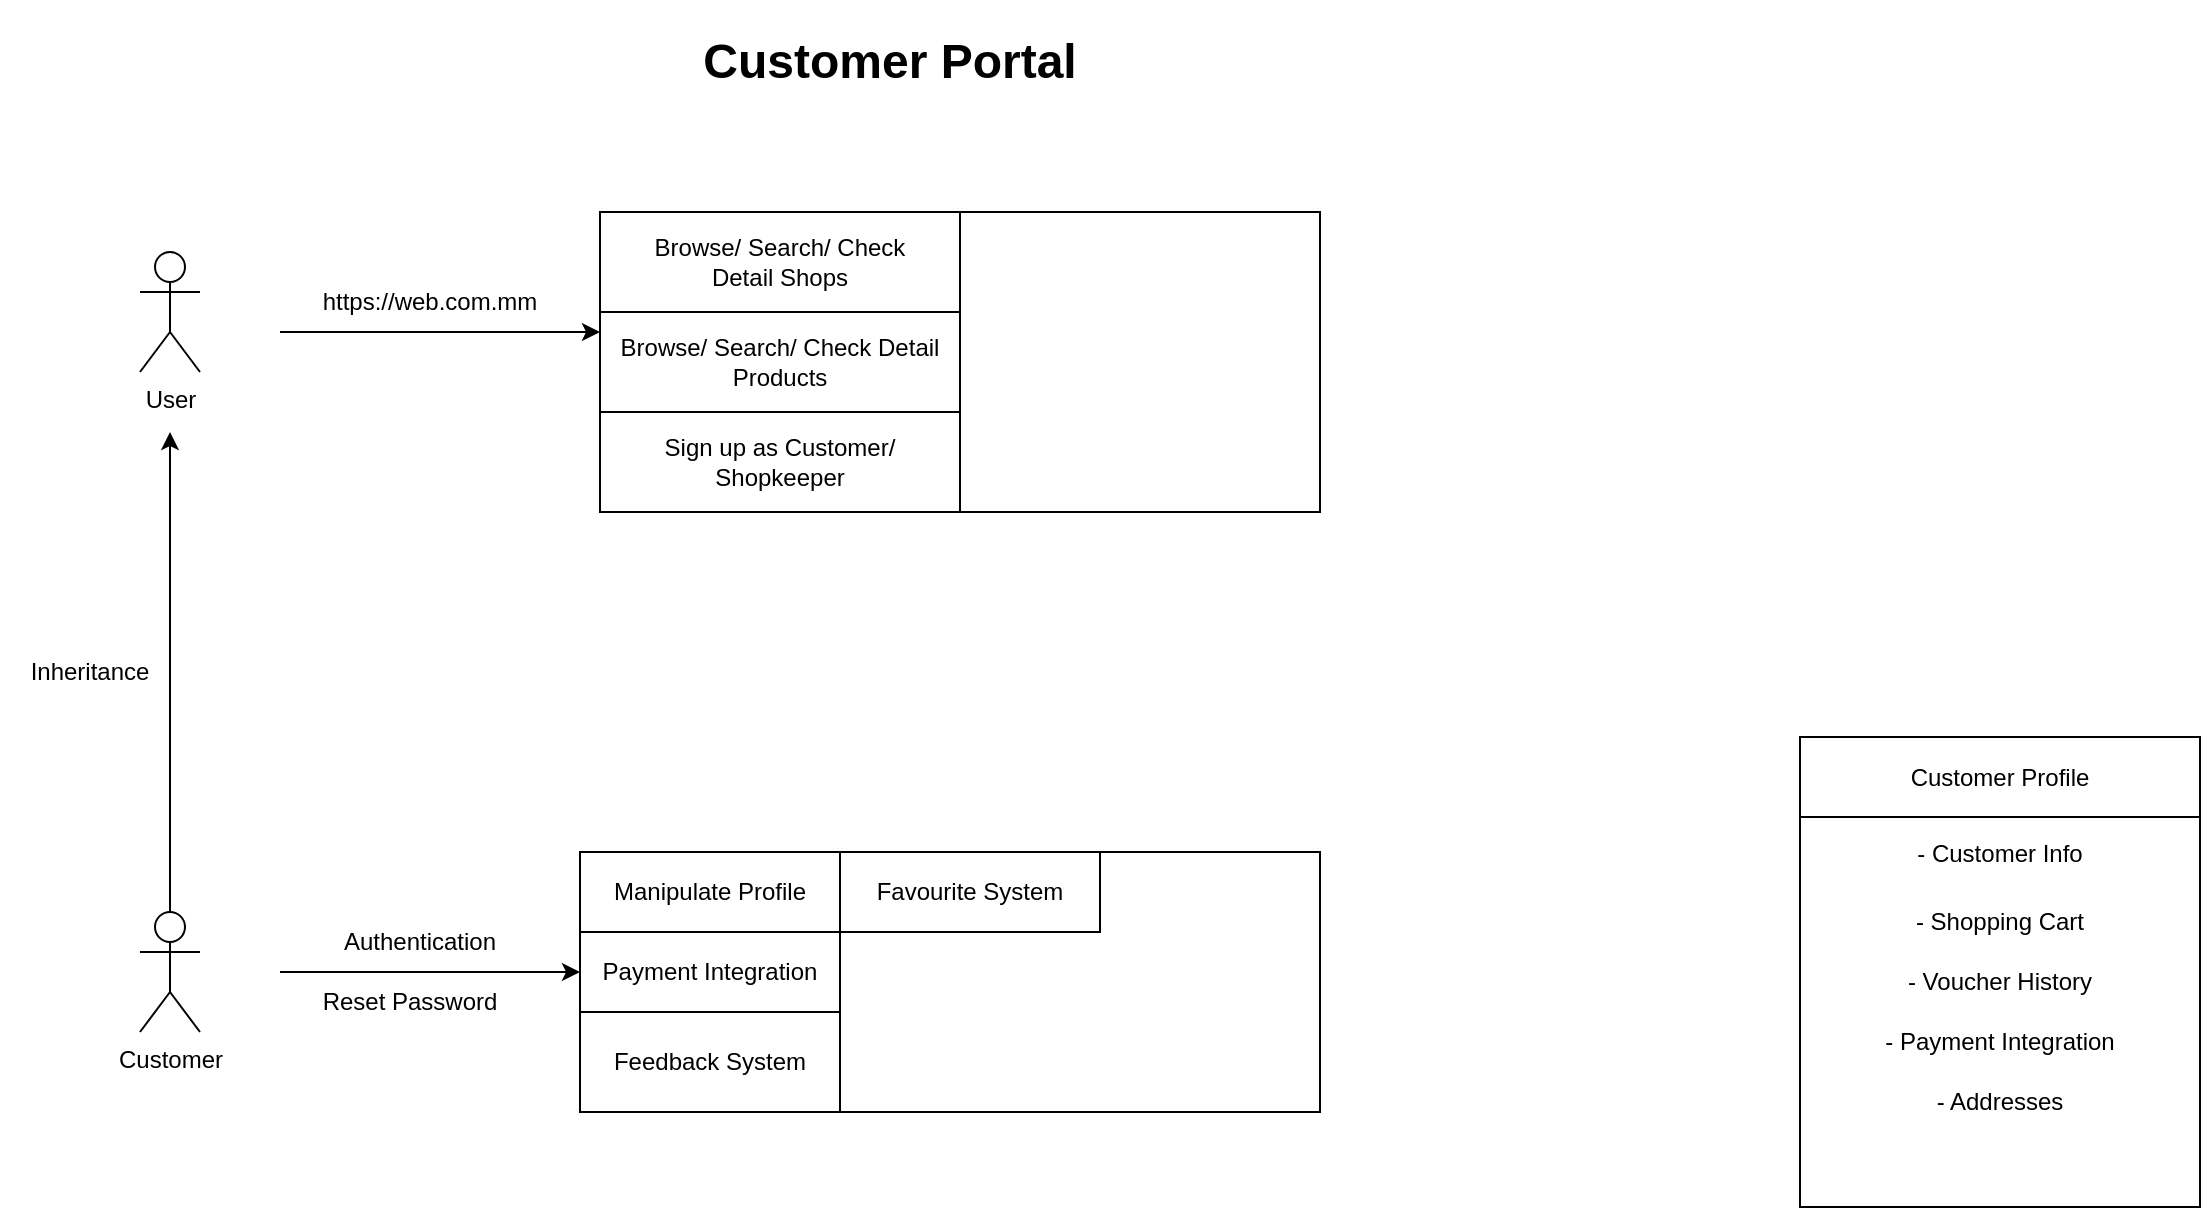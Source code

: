 <mxfile version="22.1.16" type="device">
  <diagram name="Page-1" id="97jweYEpstYru0i79Oqa">
    <mxGraphModel dx="1100" dy="1759" grid="1" gridSize="10" guides="1" tooltips="1" connect="1" arrows="1" fold="1" page="1" pageScale="1" pageWidth="827" pageHeight="1169" math="0" shadow="0">
      <root>
        <mxCell id="0" />
        <mxCell id="1" parent="0" />
        <mxCell id="-KIQMkaM0wPwX6-7xq_w-19" value="" style="rounded=0;whiteSpace=wrap;html=1;" vertex="1" parent="1">
          <mxGeometry x="360" y="100" width="360" height="150" as="geometry" />
        </mxCell>
        <mxCell id="-KIQMkaM0wPwX6-7xq_w-2" value="&lt;h1&gt;Customer Portal&lt;/h1&gt;" style="text;html=1;strokeColor=none;fillColor=none;align=center;verticalAlign=middle;whiteSpace=wrap;rounded=0;" vertex="1" parent="1">
          <mxGeometry x="330" y="10" width="350" height="30" as="geometry" />
        </mxCell>
        <object label="User" Customer="" id="-KIQMkaM0wPwX6-7xq_w-3">
          <mxCell style="shape=umlActor;verticalLabelPosition=bottom;verticalAlign=top;html=1;outlineConnect=0;" vertex="1" parent="1">
            <mxGeometry x="130" y="120" width="30" height="60" as="geometry" />
          </mxCell>
        </object>
        <mxCell id="-KIQMkaM0wPwX6-7xq_w-15" value="Customer" style="shape=umlActor;verticalLabelPosition=bottom;verticalAlign=top;html=1;outlineConnect=0;" vertex="1" parent="1">
          <mxGeometry x="130" y="450" width="30" height="60" as="geometry" />
        </mxCell>
        <mxCell id="-KIQMkaM0wPwX6-7xq_w-17" value="" style="endArrow=classic;html=1;rounded=0;" edge="1" parent="1">
          <mxGeometry width="50" height="50" relative="1" as="geometry">
            <mxPoint x="200" y="160" as="sourcePoint" />
            <mxPoint x="360" y="160" as="targetPoint" />
          </mxGeometry>
        </mxCell>
        <mxCell id="-KIQMkaM0wPwX6-7xq_w-22" value="" style="endArrow=classic;html=1;rounded=0;exitX=0.5;exitY=0;exitDx=0;exitDy=0;exitPerimeter=0;" edge="1" parent="1" source="-KIQMkaM0wPwX6-7xq_w-15">
          <mxGeometry width="50" height="50" relative="1" as="geometry">
            <mxPoint x="450" y="260" as="sourcePoint" />
            <mxPoint x="145" y="210" as="targetPoint" />
          </mxGeometry>
        </mxCell>
        <mxCell id="-KIQMkaM0wPwX6-7xq_w-26" value="" style="rounded=0;whiteSpace=wrap;html=1;" vertex="1" parent="1">
          <mxGeometry x="360" y="100" width="180" height="50" as="geometry" />
        </mxCell>
        <mxCell id="-KIQMkaM0wPwX6-7xq_w-27" value="Browse/ Search/ Check Detail Products" style="rounded=0;whiteSpace=wrap;html=1;" vertex="1" parent="1">
          <mxGeometry x="360" y="150" width="180" height="50" as="geometry" />
        </mxCell>
        <mxCell id="-KIQMkaM0wPwX6-7xq_w-28" value="Browse/ Search/ Check Detail Shops" style="text;html=1;strokeColor=none;fillColor=none;align=center;verticalAlign=middle;whiteSpace=wrap;rounded=0;" vertex="1" parent="1">
          <mxGeometry x="380" y="110" width="140" height="30" as="geometry" />
        </mxCell>
        <mxCell id="-KIQMkaM0wPwX6-7xq_w-30" value="https://web.com.mm" style="text;html=1;strokeColor=none;fillColor=none;align=center;verticalAlign=middle;whiteSpace=wrap;rounded=0;" vertex="1" parent="1">
          <mxGeometry x="200" y="130" width="150" height="30" as="geometry" />
        </mxCell>
        <mxCell id="-KIQMkaM0wPwX6-7xq_w-31" value="Sign up as Customer/ Shopkeeper" style="rounded=0;whiteSpace=wrap;html=1;" vertex="1" parent="1">
          <mxGeometry x="360" y="200" width="180" height="50" as="geometry" />
        </mxCell>
        <mxCell id="-KIQMkaM0wPwX6-7xq_w-32" value="Inheritance" style="text;html=1;strokeColor=none;fillColor=none;align=center;verticalAlign=middle;whiteSpace=wrap;rounded=0;" vertex="1" parent="1">
          <mxGeometry x="60" y="315" width="90" height="30" as="geometry" />
        </mxCell>
        <mxCell id="-KIQMkaM0wPwX6-7xq_w-34" value="" style="rounded=0;whiteSpace=wrap;html=1;" vertex="1" parent="1">
          <mxGeometry x="350" y="420" width="370" height="130" as="geometry" />
        </mxCell>
        <mxCell id="-KIQMkaM0wPwX6-7xq_w-35" value="" style="endArrow=classic;html=1;rounded=0;entryX=0;entryY=0.5;entryDx=0;entryDy=0;" edge="1" parent="1" target="-KIQMkaM0wPwX6-7xq_w-38">
          <mxGeometry width="50" height="50" relative="1" as="geometry">
            <mxPoint x="200" y="480" as="sourcePoint" />
            <mxPoint x="430" y="350" as="targetPoint" />
          </mxGeometry>
        </mxCell>
        <mxCell id="-KIQMkaM0wPwX6-7xq_w-36" value="Authentication" style="text;html=1;strokeColor=none;fillColor=none;align=center;verticalAlign=middle;whiteSpace=wrap;rounded=0;" vertex="1" parent="1">
          <mxGeometry x="200" y="450" width="140" height="30" as="geometry" />
        </mxCell>
        <mxCell id="-KIQMkaM0wPwX6-7xq_w-37" value="Manipulate Profile" style="rounded=0;whiteSpace=wrap;html=1;" vertex="1" parent="1">
          <mxGeometry x="350" y="420" width="130" height="40" as="geometry" />
        </mxCell>
        <mxCell id="-KIQMkaM0wPwX6-7xq_w-38" value="Payment Integration" style="rounded=0;whiteSpace=wrap;html=1;" vertex="1" parent="1">
          <mxGeometry x="350" y="460" width="130" height="40" as="geometry" />
        </mxCell>
        <mxCell id="-KIQMkaM0wPwX6-7xq_w-39" value="" style="rounded=0;whiteSpace=wrap;html=1;" vertex="1" parent="1">
          <mxGeometry x="960" y="362.5" width="200" height="235" as="geometry" />
        </mxCell>
        <mxCell id="-KIQMkaM0wPwX6-7xq_w-40" value="Customer Profile" style="rounded=0;whiteSpace=wrap;html=1;" vertex="1" parent="1">
          <mxGeometry x="960" y="362.5" width="200" height="40" as="geometry" />
        </mxCell>
        <mxCell id="-KIQMkaM0wPwX6-7xq_w-42" value="- Customer Info" style="text;html=1;strokeColor=none;fillColor=none;align=center;verticalAlign=middle;whiteSpace=wrap;rounded=0;" vertex="1" parent="1">
          <mxGeometry x="960" y="402.5" width="200" height="37.5" as="geometry" />
        </mxCell>
        <mxCell id="-KIQMkaM0wPwX6-7xq_w-43" value="- Shopping Cart" style="text;html=1;strokeColor=none;fillColor=none;align=center;verticalAlign=middle;whiteSpace=wrap;rounded=0;" vertex="1" parent="1">
          <mxGeometry x="960" y="440" width="200" height="30" as="geometry" />
        </mxCell>
        <mxCell id="-KIQMkaM0wPwX6-7xq_w-44" value="- Voucher History" style="text;html=1;strokeColor=none;fillColor=none;align=center;verticalAlign=middle;whiteSpace=wrap;rounded=0;" vertex="1" parent="1">
          <mxGeometry x="960" y="470" width="200" height="30" as="geometry" />
        </mxCell>
        <mxCell id="-KIQMkaM0wPwX6-7xq_w-45" value="- Payment Integration" style="text;html=1;strokeColor=none;fillColor=none;align=center;verticalAlign=middle;whiteSpace=wrap;rounded=0;" vertex="1" parent="1">
          <mxGeometry x="960" y="500" width="200" height="30" as="geometry" />
        </mxCell>
        <mxCell id="-KIQMkaM0wPwX6-7xq_w-47" value="- Addresses" style="text;html=1;strokeColor=none;fillColor=none;align=center;verticalAlign=middle;whiteSpace=wrap;rounded=0;" vertex="1" parent="1">
          <mxGeometry x="960" y="530" width="200" height="30" as="geometry" />
        </mxCell>
        <mxCell id="-KIQMkaM0wPwX6-7xq_w-49" value="Feedback System" style="rounded=0;whiteSpace=wrap;html=1;" vertex="1" parent="1">
          <mxGeometry x="350" y="500" width="130" height="50" as="geometry" />
        </mxCell>
        <mxCell id="-KIQMkaM0wPwX6-7xq_w-51" value="Favourite System" style="rounded=0;whiteSpace=wrap;html=1;" vertex="1" parent="1">
          <mxGeometry x="480" y="420" width="130" height="40" as="geometry" />
        </mxCell>
        <mxCell id="-KIQMkaM0wPwX6-7xq_w-52" value="Reset Password" style="text;html=1;strokeColor=none;fillColor=none;align=center;verticalAlign=middle;whiteSpace=wrap;rounded=0;" vertex="1" parent="1">
          <mxGeometry x="210" y="480" width="110" height="30" as="geometry" />
        </mxCell>
      </root>
    </mxGraphModel>
  </diagram>
</mxfile>
